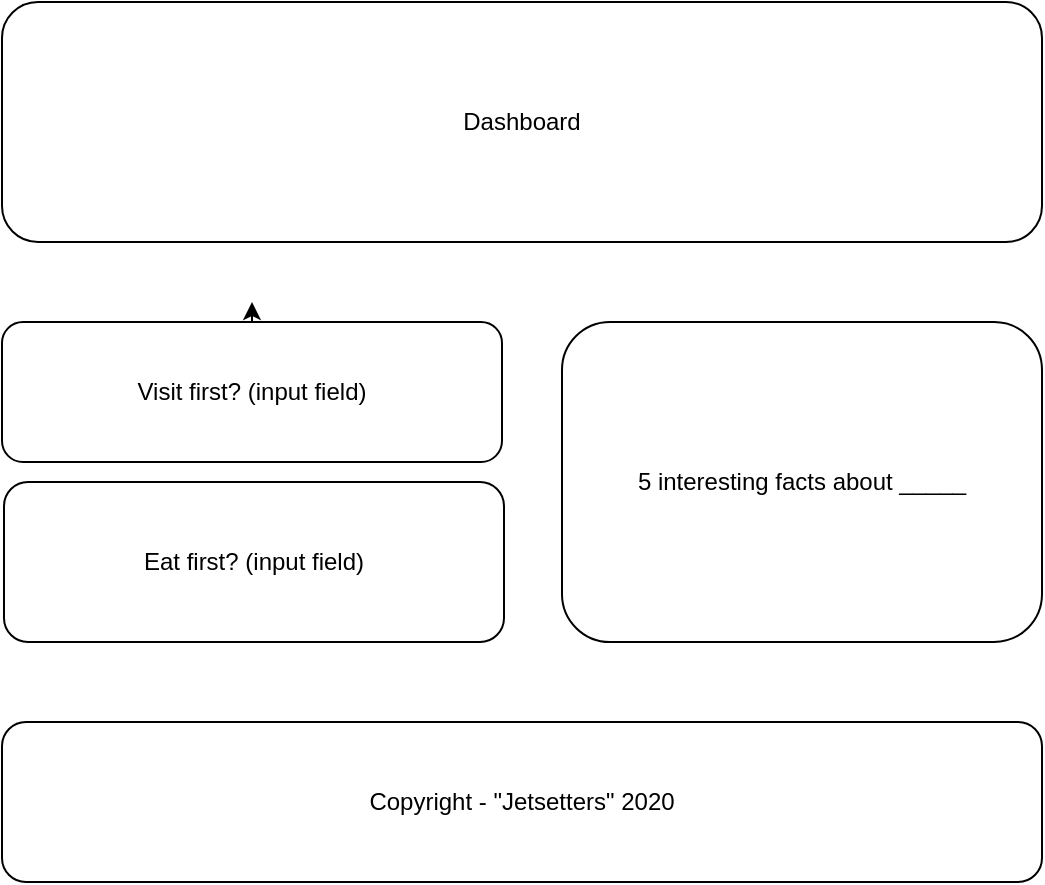 <mxfile version="13.1.3">
    <diagram id="C5RBs43oDa-KdzZeNtuy" name="Page-1">
        <mxGraphModel dx="1753" dy="983" grid="1" gridSize="10" guides="1" tooltips="1" connect="1" arrows="1" fold="1" page="1" pageScale="1" pageWidth="827" pageHeight="1169" math="0" shadow="0">
            <root>
                <mxCell id="WIyWlLk6GJQsqaUBKTNV-0"/>
                <mxCell id="WIyWlLk6GJQsqaUBKTNV-1" parent="WIyWlLk6GJQsqaUBKTNV-0"/>
                <mxCell id="0" value="Eat first? (input field)" style="rounded=1;whiteSpace=wrap;html=1;" vertex="1" parent="WIyWlLk6GJQsqaUBKTNV-1">
                    <mxGeometry x="121" y="360" width="250" height="80" as="geometry"/>
                </mxCell>
                <mxCell id="1" style="edgeStyle=orthogonalEdgeStyle;rounded=0;orthogonalLoop=1;jettySize=auto;html=1;exitX=0.5;exitY=0;exitDx=0;exitDy=0;" edge="1" parent="WIyWlLk6GJQsqaUBKTNV-1" source="2">
                    <mxGeometry relative="1" as="geometry">
                        <mxPoint x="245" y="270" as="targetPoint"/>
                    </mxGeometry>
                </mxCell>
                <mxCell id="2" value="Visit first? (input field)" style="rounded=1;whiteSpace=wrap;html=1;" vertex="1" parent="WIyWlLk6GJQsqaUBKTNV-1">
                    <mxGeometry x="120" y="280" width="250" height="70" as="geometry"/>
                </mxCell>
                <mxCell id="3" value="Dashboard" style="rounded=1;whiteSpace=wrap;html=1;" vertex="1" parent="WIyWlLk6GJQsqaUBKTNV-1">
                    <mxGeometry x="120" y="120" width="520" height="120" as="geometry"/>
                </mxCell>
                <mxCell id="4" value="5 interesting facts about _____" style="rounded=1;whiteSpace=wrap;html=1;" vertex="1" parent="WIyWlLk6GJQsqaUBKTNV-1">
                    <mxGeometry x="400" y="280" width="240" height="160" as="geometry"/>
                </mxCell>
                <mxCell id="5" value="Copyright - &quot;Jetsetters&quot; 2020" style="rounded=1;whiteSpace=wrap;html=1;" vertex="1" parent="WIyWlLk6GJQsqaUBKTNV-1">
                    <mxGeometry x="120" y="480" width="520" height="80" as="geometry"/>
                </mxCell>
            </root>
        </mxGraphModel>
    </diagram>
</mxfile>